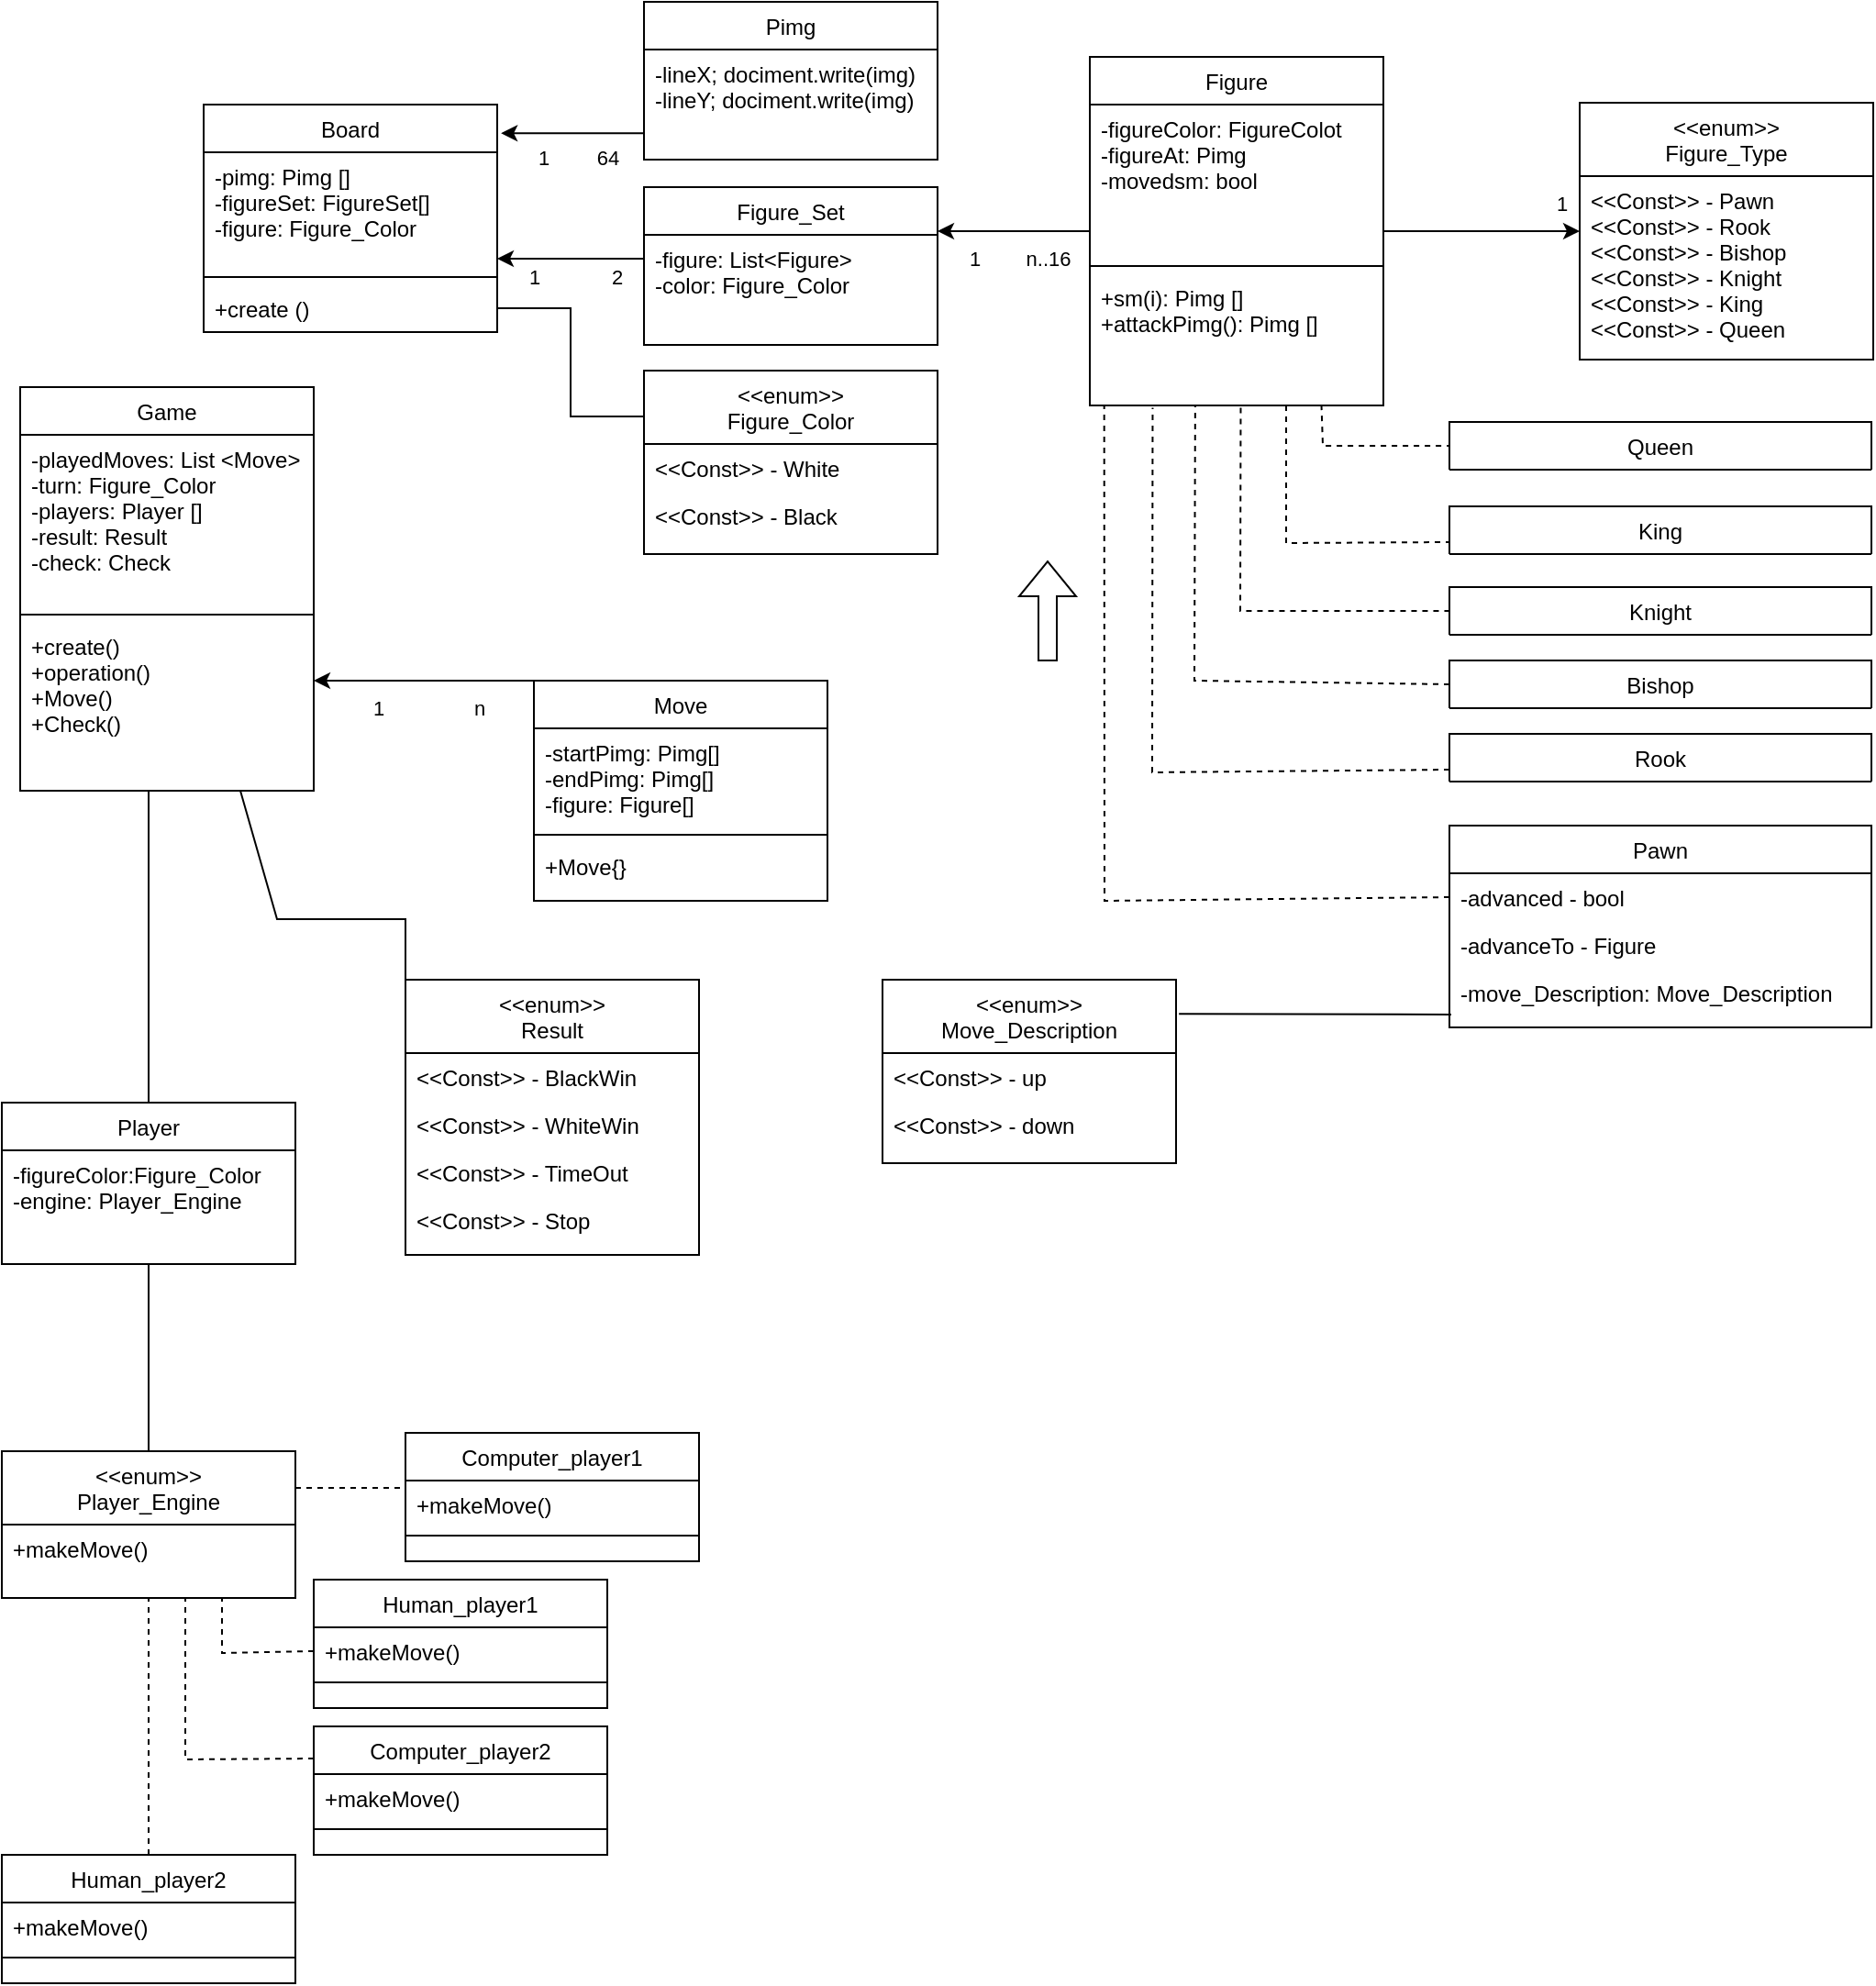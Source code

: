 <mxfile version="20.2.2" type="github">
  <diagram id="C5RBs43oDa-KdzZeNtuy" name="Page-1">
    <mxGraphModel dx="1504" dy="644" grid="1" gridSize="10" guides="1" tooltips="1" connect="1" arrows="1" fold="1" page="1" pageScale="1" pageWidth="827" pageHeight="1169" math="0" shadow="0">
      <root>
        <mxCell id="WIyWlLk6GJQsqaUBKTNV-0" />
        <mxCell id="WIyWlLk6GJQsqaUBKTNV-1" parent="WIyWlLk6GJQsqaUBKTNV-0" />
        <mxCell id="zkfFHV4jXpPFQw0GAbJ--0" value="Board" style="swimlane;fontStyle=0;align=center;verticalAlign=top;childLayout=stackLayout;horizontal=1;startSize=26;horizontalStack=0;resizeParent=1;resizeLast=0;collapsible=1;marginBottom=0;rounded=0;shadow=0;strokeWidth=1;" parent="WIyWlLk6GJQsqaUBKTNV-1" vertex="1">
          <mxGeometry x="140" y="86" width="160" height="124" as="geometry">
            <mxRectangle x="230" y="140" width="160" height="26" as="alternateBounds" />
          </mxGeometry>
        </mxCell>
        <mxCell id="zkfFHV4jXpPFQw0GAbJ--2" value="-pimg: Pimg []&#xa;-figureSet: FigureSet[]&#xa;-figure: Figure_Color" style="text;align=left;verticalAlign=top;spacingLeft=4;spacingRight=4;overflow=hidden;rotatable=0;points=[[0,0.5],[1,0.5]];portConstraint=eastwest;rounded=0;shadow=0;html=0;" parent="zkfFHV4jXpPFQw0GAbJ--0" vertex="1">
          <mxGeometry y="26" width="160" height="64" as="geometry" />
        </mxCell>
        <mxCell id="zkfFHV4jXpPFQw0GAbJ--4" value="" style="line;html=1;strokeWidth=1;align=left;verticalAlign=middle;spacingTop=-1;spacingLeft=3;spacingRight=3;rotatable=0;labelPosition=right;points=[];portConstraint=eastwest;" parent="zkfFHV4jXpPFQw0GAbJ--0" vertex="1">
          <mxGeometry y="90" width="160" height="8" as="geometry" />
        </mxCell>
        <mxCell id="zkfFHV4jXpPFQw0GAbJ--5" value="+create ()" style="text;align=left;verticalAlign=top;spacingLeft=4;spacingRight=4;overflow=hidden;rotatable=0;points=[[0,0.5],[1,0.5]];portConstraint=eastwest;" parent="zkfFHV4jXpPFQw0GAbJ--0" vertex="1">
          <mxGeometry y="98" width="160" height="26" as="geometry" />
        </mxCell>
        <mxCell id="zkfFHV4jXpPFQw0GAbJ--6" value="Game" style="swimlane;fontStyle=0;align=center;verticalAlign=top;childLayout=stackLayout;horizontal=1;startSize=26;horizontalStack=0;resizeParent=1;resizeLast=0;collapsible=1;marginBottom=0;rounded=0;shadow=0;strokeWidth=1;" parent="WIyWlLk6GJQsqaUBKTNV-1" vertex="1">
          <mxGeometry x="40" y="240" width="160" height="220" as="geometry">
            <mxRectangle x="130" y="380" width="160" height="26" as="alternateBounds" />
          </mxGeometry>
        </mxCell>
        <mxCell id="zkfFHV4jXpPFQw0GAbJ--7" value="-playedMoves: List &lt;Move&gt;&#xa;-turn: Figure_Color&#xa;-players: Player []&#xa;-result: Result&#xa;-check: Check" style="text;align=left;verticalAlign=top;spacingLeft=4;spacingRight=4;overflow=hidden;rotatable=0;points=[[0,0.5],[1,0.5]];portConstraint=eastwest;" parent="zkfFHV4jXpPFQw0GAbJ--6" vertex="1">
          <mxGeometry y="26" width="160" height="94" as="geometry" />
        </mxCell>
        <mxCell id="zkfFHV4jXpPFQw0GAbJ--9" value="" style="line;html=1;strokeWidth=1;align=left;verticalAlign=middle;spacingTop=-1;spacingLeft=3;spacingRight=3;rotatable=0;labelPosition=right;points=[];portConstraint=eastwest;" parent="zkfFHV4jXpPFQw0GAbJ--6" vertex="1">
          <mxGeometry y="120" width="160" height="8" as="geometry" />
        </mxCell>
        <mxCell id="zkfFHV4jXpPFQw0GAbJ--11" value="+create()&#xa;+operation()&#xa;+Move()&#xa;+Check()" style="text;align=left;verticalAlign=top;spacingLeft=4;spacingRight=4;overflow=hidden;rotatable=0;points=[[0,0.5],[1,0.5]];portConstraint=eastwest;" parent="zkfFHV4jXpPFQw0GAbJ--6" vertex="1">
          <mxGeometry y="128" width="160" height="74" as="geometry" />
        </mxCell>
        <mxCell id="fLIGrshqvKh1m8KQc75n-13" value="&lt;&lt;enum&gt;&gt;&#xa;Move_Description" style="swimlane;fontStyle=0;align=center;verticalAlign=top;childLayout=stackLayout;horizontal=1;startSize=40;horizontalStack=0;resizeParent=1;resizeLast=0;collapsible=1;marginBottom=0;rounded=0;shadow=0;strokeWidth=1;" parent="WIyWlLk6GJQsqaUBKTNV-1" vertex="1">
          <mxGeometry x="510" y="563" width="160" height="100" as="geometry">
            <mxRectangle x="340" y="380" width="170" height="26" as="alternateBounds" />
          </mxGeometry>
        </mxCell>
        <mxCell id="fLIGrshqvKh1m8KQc75n-14" value="&lt;&lt;Const&gt;&gt; - up" style="text;align=left;verticalAlign=top;spacingLeft=4;spacingRight=4;overflow=hidden;rotatable=0;points=[[0,0.5],[1,0.5]];portConstraint=eastwest;" parent="fLIGrshqvKh1m8KQc75n-13" vertex="1">
          <mxGeometry y="40" width="160" height="26" as="geometry" />
        </mxCell>
        <mxCell id="fLIGrshqvKh1m8KQc75n-41" value="&lt;&lt;Const&gt;&gt; - down" style="text;align=left;verticalAlign=top;spacingLeft=4;spacingRight=4;overflow=hidden;rotatable=0;points=[[0,0.5],[1,0.5]];portConstraint=eastwest;" parent="fLIGrshqvKh1m8KQc75n-13" vertex="1">
          <mxGeometry y="66" width="160" height="26" as="geometry" />
        </mxCell>
        <mxCell id="fLIGrshqvKh1m8KQc75n-81" style="edgeStyle=orthogonalEdgeStyle;rounded=0;orthogonalLoop=1;jettySize=auto;html=1;" parent="WIyWlLk6GJQsqaUBKTNV-1" source="fLIGrshqvKh1m8KQc75n-19" target="fLIGrshqvKh1m8KQc75n-77" edge="1">
          <mxGeometry relative="1" as="geometry" />
        </mxCell>
        <mxCell id="fLIGrshqvKh1m8KQc75n-94" style="edgeStyle=orthogonalEdgeStyle;rounded=0;orthogonalLoop=1;jettySize=auto;html=1;" parent="WIyWlLk6GJQsqaUBKTNV-1" source="fLIGrshqvKh1m8KQc75n-19" target="fLIGrshqvKh1m8KQc75n-92" edge="1">
          <mxGeometry relative="1" as="geometry">
            <Array as="points">
              <mxPoint x="560" y="155" />
              <mxPoint x="560" y="155" />
            </Array>
          </mxGeometry>
        </mxCell>
        <mxCell id="fLIGrshqvKh1m8KQc75n-19" value="Figure" style="swimlane;fontStyle=0;align=center;verticalAlign=top;childLayout=stackLayout;horizontal=1;startSize=26;horizontalStack=0;resizeParent=1;resizeLast=0;collapsible=1;marginBottom=0;rounded=0;shadow=0;strokeWidth=1;" parent="WIyWlLk6GJQsqaUBKTNV-1" vertex="1">
          <mxGeometry x="623" y="60" width="160" height="190" as="geometry">
            <mxRectangle x="230" y="140" width="160" height="26" as="alternateBounds" />
          </mxGeometry>
        </mxCell>
        <mxCell id="fLIGrshqvKh1m8KQc75n-20" value="-figureColor: FigureColot&#xa;-figureAt: Pimg&#xa;-movedsm: bool" style="text;align=left;verticalAlign=top;spacingLeft=4;spacingRight=4;overflow=hidden;rotatable=0;points=[[0,0.5],[1,0.5]];portConstraint=eastwest;" parent="fLIGrshqvKh1m8KQc75n-19" vertex="1">
          <mxGeometry y="26" width="160" height="84" as="geometry" />
        </mxCell>
        <mxCell id="fLIGrshqvKh1m8KQc75n-23" value="" style="line;html=1;strokeWidth=1;align=left;verticalAlign=middle;spacingTop=-1;spacingLeft=3;spacingRight=3;rotatable=0;labelPosition=right;points=[];portConstraint=eastwest;" parent="fLIGrshqvKh1m8KQc75n-19" vertex="1">
          <mxGeometry y="110" width="160" height="8" as="geometry" />
        </mxCell>
        <mxCell id="fLIGrshqvKh1m8KQc75n-76" value="+sm(i): Pimg []&#xa;+attackPimg(): Pimg []&#xa;" style="text;align=left;verticalAlign=top;spacingLeft=4;spacingRight=4;overflow=hidden;rotatable=0;points=[[0,0.5],[1,0.5]];portConstraint=eastwest;" parent="fLIGrshqvKh1m8KQc75n-19" vertex="1">
          <mxGeometry y="118" width="160" height="72" as="geometry" />
        </mxCell>
        <mxCell id="fLIGrshqvKh1m8KQc75n-31" value="Human_player1" style="swimlane;fontStyle=0;align=center;verticalAlign=top;childLayout=stackLayout;horizontal=1;startSize=26;horizontalStack=0;resizeParent=1;resizeLast=0;collapsible=1;marginBottom=0;rounded=0;shadow=0;strokeWidth=1;" parent="WIyWlLk6GJQsqaUBKTNV-1" vertex="1">
          <mxGeometry x="200" y="890" width="160" height="70" as="geometry">
            <mxRectangle x="340" y="380" width="170" height="26" as="alternateBounds" />
          </mxGeometry>
        </mxCell>
        <mxCell id="fLIGrshqvKh1m8KQc75n-32" value="+makeMove()" style="text;align=left;verticalAlign=top;spacingLeft=4;spacingRight=4;overflow=hidden;rotatable=0;points=[[0,0.5],[1,0.5]];portConstraint=eastwest;" parent="fLIGrshqvKh1m8KQc75n-31" vertex="1">
          <mxGeometry y="26" width="160" height="26" as="geometry" />
        </mxCell>
        <mxCell id="fLIGrshqvKh1m8KQc75n-33" value="" style="line;html=1;strokeWidth=1;align=left;verticalAlign=middle;spacingTop=-1;spacingLeft=3;spacingRight=3;rotatable=0;labelPosition=right;points=[];portConstraint=eastwest;" parent="fLIGrshqvKh1m8KQc75n-31" vertex="1">
          <mxGeometry y="52" width="160" height="8" as="geometry" />
        </mxCell>
        <mxCell id="fLIGrshqvKh1m8KQc75n-140" style="edgeStyle=orthogonalEdgeStyle;rounded=0;orthogonalLoop=1;jettySize=auto;html=1;" parent="WIyWlLk6GJQsqaUBKTNV-1" source="fLIGrshqvKh1m8KQc75n-34" target="zkfFHV4jXpPFQw0GAbJ--6" edge="1">
          <mxGeometry relative="1" as="geometry">
            <Array as="points">
              <mxPoint x="270" y="400" />
              <mxPoint x="270" y="400" />
            </Array>
          </mxGeometry>
        </mxCell>
        <mxCell id="fLIGrshqvKh1m8KQc75n-34" value="Move" style="swimlane;fontStyle=0;align=center;verticalAlign=top;childLayout=stackLayout;horizontal=1;startSize=26;horizontalStack=0;resizeParent=1;resizeLast=0;collapsible=1;marginBottom=0;rounded=0;shadow=0;strokeWidth=1;" parent="WIyWlLk6GJQsqaUBKTNV-1" vertex="1">
          <mxGeometry x="320" y="400" width="160" height="120" as="geometry">
            <mxRectangle x="340" y="380" width="170" height="26" as="alternateBounds" />
          </mxGeometry>
        </mxCell>
        <mxCell id="fLIGrshqvKh1m8KQc75n-35" value="-startPimg: Pimg[]&#xa;-endPimg: Pimg[]&#xa;-figure: Figure[]&#xa;" style="text;align=left;verticalAlign=top;spacingLeft=4;spacingRight=4;overflow=hidden;rotatable=0;points=[[0,0.5],[1,0.5]];portConstraint=eastwest;" parent="fLIGrshqvKh1m8KQc75n-34" vertex="1">
          <mxGeometry y="26" width="160" height="54" as="geometry" />
        </mxCell>
        <mxCell id="fLIGrshqvKh1m8KQc75n-36" value="" style="line;html=1;strokeWidth=1;align=left;verticalAlign=middle;spacingTop=-1;spacingLeft=3;spacingRight=3;rotatable=0;labelPosition=right;points=[];portConstraint=eastwest;" parent="fLIGrshqvKh1m8KQc75n-34" vertex="1">
          <mxGeometry y="80" width="160" height="8" as="geometry" />
        </mxCell>
        <mxCell id="fLIGrshqvKh1m8KQc75n-98" value="+Move{}" style="text;align=left;verticalAlign=top;spacingLeft=4;spacingRight=4;overflow=hidden;rotatable=0;points=[[0,0.5],[1,0.5]];portConstraint=eastwest;" parent="fLIGrshqvKh1m8KQc75n-34" vertex="1">
          <mxGeometry y="88" width="160" height="32" as="geometry" />
        </mxCell>
        <mxCell id="fLIGrshqvKh1m8KQc75n-42" value="Rook" style="swimlane;fontStyle=0;align=center;verticalAlign=top;childLayout=stackLayout;horizontal=1;startSize=26;horizontalStack=0;resizeParent=1;resizeLast=0;collapsible=1;marginBottom=0;rounded=0;shadow=0;strokeWidth=1;" parent="WIyWlLk6GJQsqaUBKTNV-1" vertex="1" collapsed="1">
          <mxGeometry x="819" y="429" width="230" height="26" as="geometry">
            <mxRectangle x="280" y="760" width="230" height="110" as="alternateBounds" />
          </mxGeometry>
        </mxCell>
        <mxCell id="fLIGrshqvKh1m8KQc75n-43" value="advanced - bool " style="text;align=left;verticalAlign=top;spacingLeft=4;spacingRight=4;overflow=hidden;rotatable=0;points=[[0,0.5],[1,0.5]];portConstraint=eastwest;" parent="fLIGrshqvKh1m8KQc75n-42" vertex="1">
          <mxGeometry y="26" width="230" height="26" as="geometry" />
        </mxCell>
        <mxCell id="fLIGrshqvKh1m8KQc75n-44" value="advanceTo - Figure" style="text;align=left;verticalAlign=top;spacingLeft=4;spacingRight=4;overflow=hidden;rotatable=0;points=[[0,0.5],[1,0.5]];portConstraint=eastwest;" parent="fLIGrshqvKh1m8KQc75n-42" vertex="1">
          <mxGeometry y="52" width="230" height="26" as="geometry" />
        </mxCell>
        <mxCell id="fLIGrshqvKh1m8KQc75n-45" value="Move_Description: Move_Description" style="text;align=left;verticalAlign=top;spacingLeft=4;spacingRight=4;overflow=hidden;rotatable=0;points=[[0,0.5],[1,0.5]];portConstraint=eastwest;" parent="fLIGrshqvKh1m8KQc75n-42" vertex="1">
          <mxGeometry y="78" width="230" height="26" as="geometry" />
        </mxCell>
        <mxCell id="fLIGrshqvKh1m8KQc75n-46" value="Pawn" style="swimlane;fontStyle=0;align=center;verticalAlign=top;childLayout=stackLayout;horizontal=1;startSize=26;horizontalStack=0;resizeParent=1;resizeLast=0;collapsible=1;marginBottom=0;rounded=0;shadow=0;strokeWidth=1;" parent="WIyWlLk6GJQsqaUBKTNV-1" vertex="1">
          <mxGeometry x="819" y="479" width="230" height="110" as="geometry">
            <mxRectangle x="340" y="380" width="170" height="26" as="alternateBounds" />
          </mxGeometry>
        </mxCell>
        <mxCell id="fLIGrshqvKh1m8KQc75n-47" value="-advanced - bool " style="text;align=left;verticalAlign=top;spacingLeft=4;spacingRight=4;overflow=hidden;rotatable=0;points=[[0,0.5],[1,0.5]];portConstraint=eastwest;" parent="fLIGrshqvKh1m8KQc75n-46" vertex="1">
          <mxGeometry y="26" width="230" height="26" as="geometry" />
        </mxCell>
        <mxCell id="fLIGrshqvKh1m8KQc75n-48" value="-advanceTo - Figure" style="text;align=left;verticalAlign=top;spacingLeft=4;spacingRight=4;overflow=hidden;rotatable=0;points=[[0,0.5],[1,0.5]];portConstraint=eastwest;" parent="fLIGrshqvKh1m8KQc75n-46" vertex="1">
          <mxGeometry y="52" width="230" height="26" as="geometry" />
        </mxCell>
        <mxCell id="fLIGrshqvKh1m8KQc75n-49" value="-move_Description: Move_Description" style="text;align=left;verticalAlign=top;spacingLeft=4;spacingRight=4;overflow=hidden;rotatable=0;points=[[0,0.5],[1,0.5]];portConstraint=eastwest;" parent="fLIGrshqvKh1m8KQc75n-46" vertex="1">
          <mxGeometry y="78" width="230" height="26" as="geometry" />
        </mxCell>
        <mxCell id="fLIGrshqvKh1m8KQc75n-50" value="Bishop" style="swimlane;fontStyle=0;align=center;verticalAlign=top;childLayout=stackLayout;horizontal=1;startSize=26;horizontalStack=0;resizeParent=1;resizeLast=0;collapsible=1;marginBottom=0;rounded=0;shadow=0;strokeWidth=1;" parent="WIyWlLk6GJQsqaUBKTNV-1" vertex="1" collapsed="1">
          <mxGeometry x="819" y="389" width="230" height="26" as="geometry">
            <mxRectangle x="280" y="870" width="230" height="110" as="alternateBounds" />
          </mxGeometry>
        </mxCell>
        <mxCell id="fLIGrshqvKh1m8KQc75n-51" value="advanced - bool " style="text;align=left;verticalAlign=top;spacingLeft=4;spacingRight=4;overflow=hidden;rotatable=0;points=[[0,0.5],[1,0.5]];portConstraint=eastwest;" parent="fLIGrshqvKh1m8KQc75n-50" vertex="1">
          <mxGeometry y="26" width="230" height="26" as="geometry" />
        </mxCell>
        <mxCell id="fLIGrshqvKh1m8KQc75n-52" value="advanceTo - Figure" style="text;align=left;verticalAlign=top;spacingLeft=4;spacingRight=4;overflow=hidden;rotatable=0;points=[[0,0.5],[1,0.5]];portConstraint=eastwest;" parent="fLIGrshqvKh1m8KQc75n-50" vertex="1">
          <mxGeometry y="52" width="230" height="26" as="geometry" />
        </mxCell>
        <mxCell id="fLIGrshqvKh1m8KQc75n-53" value="Move_Description: Move_Description" style="text;align=left;verticalAlign=top;spacingLeft=4;spacingRight=4;overflow=hidden;rotatable=0;points=[[0,0.5],[1,0.5]];portConstraint=eastwest;" parent="fLIGrshqvKh1m8KQc75n-50" vertex="1">
          <mxGeometry y="78" width="230" height="26" as="geometry" />
        </mxCell>
        <mxCell id="fLIGrshqvKh1m8KQc75n-54" value="Knight" style="swimlane;fontStyle=0;align=center;verticalAlign=top;childLayout=stackLayout;horizontal=1;startSize=26;horizontalStack=0;resizeParent=1;resizeLast=0;collapsible=1;marginBottom=0;rounded=0;shadow=0;strokeWidth=1;" parent="WIyWlLk6GJQsqaUBKTNV-1" vertex="1" collapsed="1">
          <mxGeometry x="819" y="349" width="230" height="26" as="geometry">
            <mxRectangle x="280" y="750" width="230" height="110" as="alternateBounds" />
          </mxGeometry>
        </mxCell>
        <mxCell id="fLIGrshqvKh1m8KQc75n-55" value="advanced - bool " style="text;align=left;verticalAlign=top;spacingLeft=4;spacingRight=4;overflow=hidden;rotatable=0;points=[[0,0.5],[1,0.5]];portConstraint=eastwest;" parent="fLIGrshqvKh1m8KQc75n-54" vertex="1">
          <mxGeometry y="26" width="230" height="26" as="geometry" />
        </mxCell>
        <mxCell id="fLIGrshqvKh1m8KQc75n-56" value="advanceTo - Figure" style="text;align=left;verticalAlign=top;spacingLeft=4;spacingRight=4;overflow=hidden;rotatable=0;points=[[0,0.5],[1,0.5]];portConstraint=eastwest;" parent="fLIGrshqvKh1m8KQc75n-54" vertex="1">
          <mxGeometry y="52" width="230" height="26" as="geometry" />
        </mxCell>
        <mxCell id="fLIGrshqvKh1m8KQc75n-57" value="Move_Description: Move_Description" style="text;align=left;verticalAlign=top;spacingLeft=4;spacingRight=4;overflow=hidden;rotatable=0;points=[[0,0.5],[1,0.5]];portConstraint=eastwest;" parent="fLIGrshqvKh1m8KQc75n-54" vertex="1">
          <mxGeometry y="78" width="230" height="26" as="geometry" />
        </mxCell>
        <mxCell id="fLIGrshqvKh1m8KQc75n-58" value="King" style="swimlane;fontStyle=0;align=center;verticalAlign=top;childLayout=stackLayout;horizontal=1;startSize=26;horizontalStack=0;resizeParent=1;resizeLast=0;collapsible=1;marginBottom=0;rounded=0;shadow=0;strokeWidth=1;" parent="WIyWlLk6GJQsqaUBKTNV-1" vertex="1" collapsed="1">
          <mxGeometry x="819" y="305" width="230" height="26" as="geometry">
            <mxRectangle x="280" y="630" width="230" height="110" as="alternateBounds" />
          </mxGeometry>
        </mxCell>
        <mxCell id="fLIGrshqvKh1m8KQc75n-59" value="advanced - bool " style="text;align=left;verticalAlign=top;spacingLeft=4;spacingRight=4;overflow=hidden;rotatable=0;points=[[0,0.5],[1,0.5]];portConstraint=eastwest;" parent="fLIGrshqvKh1m8KQc75n-58" vertex="1">
          <mxGeometry y="26" width="230" height="26" as="geometry" />
        </mxCell>
        <mxCell id="fLIGrshqvKh1m8KQc75n-60" value="advanceTo - Figure" style="text;align=left;verticalAlign=top;spacingLeft=4;spacingRight=4;overflow=hidden;rotatable=0;points=[[0,0.5],[1,0.5]];portConstraint=eastwest;" parent="fLIGrshqvKh1m8KQc75n-58" vertex="1">
          <mxGeometry y="52" width="230" height="26" as="geometry" />
        </mxCell>
        <mxCell id="fLIGrshqvKh1m8KQc75n-61" value="Move_Description: Move_Description" style="text;align=left;verticalAlign=top;spacingLeft=4;spacingRight=4;overflow=hidden;rotatable=0;points=[[0,0.5],[1,0.5]];portConstraint=eastwest;" parent="fLIGrshqvKh1m8KQc75n-58" vertex="1">
          <mxGeometry y="78" width="230" height="26" as="geometry" />
        </mxCell>
        <mxCell id="fLIGrshqvKh1m8KQc75n-62" value="Queen" style="swimlane;fontStyle=0;align=center;verticalAlign=top;childLayout=stackLayout;horizontal=1;startSize=26;horizontalStack=0;resizeParent=1;resizeLast=0;collapsible=1;marginBottom=0;rounded=0;shadow=0;strokeWidth=1;" parent="WIyWlLk6GJQsqaUBKTNV-1" vertex="1" collapsed="1">
          <mxGeometry x="819" y="259" width="230" height="26" as="geometry">
            <mxRectangle x="280" y="510" width="230" height="110" as="alternateBounds" />
          </mxGeometry>
        </mxCell>
        <mxCell id="fLIGrshqvKh1m8KQc75n-63" value="advanced - bool " style="text;align=left;verticalAlign=top;spacingLeft=4;spacingRight=4;overflow=hidden;rotatable=0;points=[[0,0.5],[1,0.5]];portConstraint=eastwest;" parent="fLIGrshqvKh1m8KQc75n-62" vertex="1">
          <mxGeometry y="26" width="230" height="26" as="geometry" />
        </mxCell>
        <mxCell id="fLIGrshqvKh1m8KQc75n-64" value="advanceTo - Figure" style="text;align=left;verticalAlign=top;spacingLeft=4;spacingRight=4;overflow=hidden;rotatable=0;points=[[0,0.5],[1,0.5]];portConstraint=eastwest;" parent="fLIGrshqvKh1m8KQc75n-62" vertex="1">
          <mxGeometry y="52" width="230" height="26" as="geometry" />
        </mxCell>
        <mxCell id="fLIGrshqvKh1m8KQc75n-65" value="Move_Description: Move_Description" style="text;align=left;verticalAlign=top;spacingLeft=4;spacingRight=4;overflow=hidden;rotatable=0;points=[[0,0.5],[1,0.5]];portConstraint=eastwest;" parent="fLIGrshqvKh1m8KQc75n-62" vertex="1">
          <mxGeometry y="78" width="230" height="26" as="geometry" />
        </mxCell>
        <mxCell id="fLIGrshqvKh1m8KQc75n-77" value="&lt;&lt;enum&gt;&gt;&#xa;Figure_Type" style="swimlane;fontStyle=0;align=center;verticalAlign=top;childLayout=stackLayout;horizontal=1;startSize=40;horizontalStack=0;resizeParent=1;resizeLast=0;collapsible=1;marginBottom=0;rounded=0;shadow=0;strokeWidth=1;" parent="WIyWlLk6GJQsqaUBKTNV-1" vertex="1">
          <mxGeometry x="890" y="85" width="160" height="140" as="geometry">
            <mxRectangle x="340" y="380" width="170" height="26" as="alternateBounds" />
          </mxGeometry>
        </mxCell>
        <mxCell id="fLIGrshqvKh1m8KQc75n-78" value="&lt;&lt;Const&gt;&gt; - Pawn&#xa;&lt;&lt;Const&gt;&gt; - Rook&#xa;&lt;&lt;Const&gt;&gt; - Bishop&#xa;&lt;&lt;Const&gt;&gt; - Knight&#xa;&lt;&lt;Const&gt;&gt; - King&#xa;&lt;&lt;Const&gt;&gt; - Queen&#xa;" style="text;align=left;verticalAlign=top;spacingLeft=4;spacingRight=4;overflow=hidden;rotatable=0;points=[[0,0.5],[1,0.5]];portConstraint=eastwest;" parent="fLIGrshqvKh1m8KQc75n-77" vertex="1">
          <mxGeometry y="40" width="160" height="100" as="geometry" />
        </mxCell>
        <mxCell id="fLIGrshqvKh1m8KQc75n-82" value="Pimg" style="swimlane;fontStyle=0;align=center;verticalAlign=top;childLayout=stackLayout;horizontal=1;startSize=26;horizontalStack=0;resizeParent=1;resizeLast=0;collapsible=1;marginBottom=0;rounded=0;shadow=0;strokeWidth=1;" parent="WIyWlLk6GJQsqaUBKTNV-1" vertex="1">
          <mxGeometry x="380" y="30" width="160" height="86" as="geometry">
            <mxRectangle x="340" y="380" width="170" height="26" as="alternateBounds" />
          </mxGeometry>
        </mxCell>
        <mxCell id="fLIGrshqvKh1m8KQc75n-83" value="-lineX; dociment.write(img)&#xa;-lineY; dociment.write(img)" style="text;align=left;verticalAlign=top;spacingLeft=4;spacingRight=4;overflow=hidden;rotatable=0;points=[[0,0.5],[1,0.5]];portConstraint=eastwest;" parent="fLIGrshqvKh1m8KQc75n-82" vertex="1">
          <mxGeometry y="26" width="160" height="44" as="geometry" />
        </mxCell>
        <mxCell id="fLIGrshqvKh1m8KQc75n-86" value="&lt;&lt;enum&gt;&gt;&#xa;Figure_Color" style="swimlane;fontStyle=0;align=center;verticalAlign=top;childLayout=stackLayout;horizontal=1;startSize=40;horizontalStack=0;resizeParent=1;resizeLast=0;collapsible=1;marginBottom=0;rounded=0;shadow=0;strokeWidth=1;" parent="WIyWlLk6GJQsqaUBKTNV-1" vertex="1">
          <mxGeometry x="380" y="231" width="160" height="100" as="geometry">
            <mxRectangle x="340" y="380" width="170" height="26" as="alternateBounds" />
          </mxGeometry>
        </mxCell>
        <mxCell id="fLIGrshqvKh1m8KQc75n-87" value="&lt;&lt;Const&gt;&gt; - White" style="text;align=left;verticalAlign=top;spacingLeft=4;spacingRight=4;overflow=hidden;rotatable=0;points=[[0,0.5],[1,0.5]];portConstraint=eastwest;" parent="fLIGrshqvKh1m8KQc75n-86" vertex="1">
          <mxGeometry y="40" width="160" height="26" as="geometry" />
        </mxCell>
        <mxCell id="fLIGrshqvKh1m8KQc75n-88" value="&lt;&lt;Const&gt;&gt; - Black" style="text;align=left;verticalAlign=top;spacingLeft=4;spacingRight=4;overflow=hidden;rotatable=0;points=[[0,0.5],[1,0.5]];portConstraint=eastwest;" parent="fLIGrshqvKh1m8KQc75n-86" vertex="1">
          <mxGeometry y="66" width="160" height="26" as="geometry" />
        </mxCell>
        <mxCell id="fLIGrshqvKh1m8KQc75n-90" style="edgeStyle=orthogonalEdgeStyle;rounded=0;orthogonalLoop=1;jettySize=auto;html=1;entryX=1.013;entryY=0.126;entryDx=0;entryDy=0;entryPerimeter=0;" parent="WIyWlLk6GJQsqaUBKTNV-1" source="fLIGrshqvKh1m8KQc75n-83" target="zkfFHV4jXpPFQw0GAbJ--0" edge="1">
          <mxGeometry relative="1" as="geometry">
            <Array as="points">
              <mxPoint x="380" y="102" />
            </Array>
          </mxGeometry>
        </mxCell>
        <mxCell id="fLIGrshqvKh1m8KQc75n-95" style="edgeStyle=orthogonalEdgeStyle;rounded=0;orthogonalLoop=1;jettySize=auto;html=1;" parent="WIyWlLk6GJQsqaUBKTNV-1" source="fLIGrshqvKh1m8KQc75n-92" target="zkfFHV4jXpPFQw0GAbJ--2" edge="1">
          <mxGeometry relative="1" as="geometry">
            <Array as="points">
              <mxPoint x="360" y="170" />
              <mxPoint x="360" y="170" />
            </Array>
          </mxGeometry>
        </mxCell>
        <mxCell id="fLIGrshqvKh1m8KQc75n-92" value="Figure_Set" style="swimlane;fontStyle=0;align=center;verticalAlign=top;childLayout=stackLayout;horizontal=1;startSize=26;horizontalStack=0;resizeParent=1;resizeLast=0;collapsible=1;marginBottom=0;rounded=0;shadow=0;strokeWidth=1;" parent="WIyWlLk6GJQsqaUBKTNV-1" vertex="1">
          <mxGeometry x="380" y="131" width="160" height="86" as="geometry">
            <mxRectangle x="340" y="380" width="170" height="26" as="alternateBounds" />
          </mxGeometry>
        </mxCell>
        <mxCell id="fLIGrshqvKh1m8KQc75n-93" value="-figure: List&lt;Figure&gt;&#xa;-color: Figure_Color" style="text;align=left;verticalAlign=top;spacingLeft=4;spacingRight=4;overflow=hidden;rotatable=0;points=[[0,0.5],[1,0.5]];portConstraint=eastwest;" parent="fLIGrshqvKh1m8KQc75n-92" vertex="1">
          <mxGeometry y="26" width="160" height="44" as="geometry" />
        </mxCell>
        <mxCell id="fLIGrshqvKh1m8KQc75n-99" value="&lt;&lt;enum&gt;&gt;&#xa;Result" style="swimlane;fontStyle=0;align=center;verticalAlign=top;childLayout=stackLayout;horizontal=1;startSize=40;horizontalStack=0;resizeParent=1;resizeLast=0;collapsible=1;marginBottom=0;rounded=0;shadow=0;strokeWidth=1;" parent="WIyWlLk6GJQsqaUBKTNV-1" vertex="1">
          <mxGeometry x="250" y="563" width="160" height="150" as="geometry">
            <mxRectangle x="340" y="380" width="170" height="26" as="alternateBounds" />
          </mxGeometry>
        </mxCell>
        <mxCell id="fLIGrshqvKh1m8KQc75n-100" value="&lt;&lt;Const&gt;&gt; - BlackWin" style="text;align=left;verticalAlign=top;spacingLeft=4;spacingRight=4;overflow=hidden;rotatable=0;points=[[0,0.5],[1,0.5]];portConstraint=eastwest;" parent="fLIGrshqvKh1m8KQc75n-99" vertex="1">
          <mxGeometry y="40" width="160" height="26" as="geometry" />
        </mxCell>
        <mxCell id="fLIGrshqvKh1m8KQc75n-101" value="&lt;&lt;Const&gt;&gt; - WhiteWin" style="text;align=left;verticalAlign=top;spacingLeft=4;spacingRight=4;overflow=hidden;rotatable=0;points=[[0,0.5],[1,0.5]];portConstraint=eastwest;" parent="fLIGrshqvKh1m8KQc75n-99" vertex="1">
          <mxGeometry y="66" width="160" height="26" as="geometry" />
        </mxCell>
        <mxCell id="fLIGrshqvKh1m8KQc75n-103" value="&lt;&lt;Const&gt;&gt; - TimeOut" style="text;align=left;verticalAlign=top;spacingLeft=4;spacingRight=4;overflow=hidden;rotatable=0;points=[[0,0.5],[1,0.5]];portConstraint=eastwest;" parent="fLIGrshqvKh1m8KQc75n-99" vertex="1">
          <mxGeometry y="92" width="160" height="26" as="geometry" />
        </mxCell>
        <mxCell id="fLIGrshqvKh1m8KQc75n-105" value="&lt;&lt;Const&gt;&gt; - Stop" style="text;align=left;verticalAlign=top;spacingLeft=4;spacingRight=4;overflow=hidden;rotatable=0;points=[[0,0.5],[1,0.5]];portConstraint=eastwest;" parent="fLIGrshqvKh1m8KQc75n-99" vertex="1">
          <mxGeometry y="118" width="160" height="26" as="geometry" />
        </mxCell>
        <mxCell id="fLIGrshqvKh1m8KQc75n-107" value="Computer_player1" style="swimlane;fontStyle=0;align=center;verticalAlign=top;childLayout=stackLayout;horizontal=1;startSize=26;horizontalStack=0;resizeParent=1;resizeLast=0;collapsible=1;marginBottom=0;rounded=0;shadow=0;strokeWidth=1;" parent="WIyWlLk6GJQsqaUBKTNV-1" vertex="1">
          <mxGeometry x="250" y="810" width="160" height="70" as="geometry">
            <mxRectangle x="340" y="380" width="170" height="26" as="alternateBounds" />
          </mxGeometry>
        </mxCell>
        <mxCell id="fLIGrshqvKh1m8KQc75n-108" value="+makeMove()" style="text;align=left;verticalAlign=top;spacingLeft=4;spacingRight=4;overflow=hidden;rotatable=0;points=[[0,0.5],[1,0.5]];portConstraint=eastwest;" parent="fLIGrshqvKh1m8KQc75n-107" vertex="1">
          <mxGeometry y="26" width="160" height="26" as="geometry" />
        </mxCell>
        <mxCell id="fLIGrshqvKh1m8KQc75n-109" value="" style="line;html=1;strokeWidth=1;align=left;verticalAlign=middle;spacingTop=-1;spacingLeft=3;spacingRight=3;rotatable=0;labelPosition=right;points=[];portConstraint=eastwest;" parent="fLIGrshqvKh1m8KQc75n-107" vertex="1">
          <mxGeometry y="52" width="160" height="8" as="geometry" />
        </mxCell>
        <mxCell id="fLIGrshqvKh1m8KQc75n-110" value="Human_player2" style="swimlane;fontStyle=0;align=center;verticalAlign=top;childLayout=stackLayout;horizontal=1;startSize=26;horizontalStack=0;resizeParent=1;resizeLast=0;collapsible=1;marginBottom=0;rounded=0;shadow=0;strokeWidth=1;" parent="WIyWlLk6GJQsqaUBKTNV-1" vertex="1">
          <mxGeometry x="30" y="1040" width="160" height="70" as="geometry">
            <mxRectangle x="340" y="380" width="170" height="26" as="alternateBounds" />
          </mxGeometry>
        </mxCell>
        <mxCell id="fLIGrshqvKh1m8KQc75n-111" value="+makeMove()" style="text;align=left;verticalAlign=top;spacingLeft=4;spacingRight=4;overflow=hidden;rotatable=0;points=[[0,0.5],[1,0.5]];portConstraint=eastwest;" parent="fLIGrshqvKh1m8KQc75n-110" vertex="1">
          <mxGeometry y="26" width="160" height="26" as="geometry" />
        </mxCell>
        <mxCell id="fLIGrshqvKh1m8KQc75n-112" value="" style="line;html=1;strokeWidth=1;align=left;verticalAlign=middle;spacingTop=-1;spacingLeft=3;spacingRight=3;rotatable=0;labelPosition=right;points=[];portConstraint=eastwest;" parent="fLIGrshqvKh1m8KQc75n-110" vertex="1">
          <mxGeometry y="52" width="160" height="8" as="geometry" />
        </mxCell>
        <mxCell id="fLIGrshqvKh1m8KQc75n-113" value="Computer_player2" style="swimlane;fontStyle=0;align=center;verticalAlign=top;childLayout=stackLayout;horizontal=1;startSize=26;horizontalStack=0;resizeParent=1;resizeLast=0;collapsible=1;marginBottom=0;rounded=0;shadow=0;strokeWidth=1;" parent="WIyWlLk6GJQsqaUBKTNV-1" vertex="1">
          <mxGeometry x="200" y="970" width="160" height="70" as="geometry">
            <mxRectangle x="340" y="380" width="170" height="26" as="alternateBounds" />
          </mxGeometry>
        </mxCell>
        <mxCell id="fLIGrshqvKh1m8KQc75n-114" value="+makeMove()" style="text;align=left;verticalAlign=top;spacingLeft=4;spacingRight=4;overflow=hidden;rotatable=0;points=[[0,0.5],[1,0.5]];portConstraint=eastwest;" parent="fLIGrshqvKh1m8KQc75n-113" vertex="1">
          <mxGeometry y="26" width="160" height="26" as="geometry" />
        </mxCell>
        <mxCell id="fLIGrshqvKh1m8KQc75n-115" value="" style="line;html=1;strokeWidth=1;align=left;verticalAlign=middle;spacingTop=-1;spacingLeft=3;spacingRight=3;rotatable=0;labelPosition=right;points=[];portConstraint=eastwest;" parent="fLIGrshqvKh1m8KQc75n-113" vertex="1">
          <mxGeometry y="52" width="160" height="8" as="geometry" />
        </mxCell>
        <mxCell id="fLIGrshqvKh1m8KQc75n-119" value="Player" style="swimlane;fontStyle=0;align=center;verticalAlign=top;childLayout=stackLayout;horizontal=1;startSize=26;horizontalStack=0;resizeParent=1;resizeLast=0;collapsible=1;marginBottom=0;rounded=0;shadow=0;strokeWidth=1;" parent="WIyWlLk6GJQsqaUBKTNV-1" vertex="1">
          <mxGeometry x="30" y="630" width="160" height="88" as="geometry">
            <mxRectangle x="340" y="380" width="170" height="26" as="alternateBounds" />
          </mxGeometry>
        </mxCell>
        <mxCell id="fLIGrshqvKh1m8KQc75n-120" value="-figureColor:Figure_Color&#xa;-engine: Player_Engine" style="text;align=left;verticalAlign=top;spacingLeft=4;spacingRight=4;overflow=hidden;rotatable=0;points=[[0,0.5],[1,0.5]];portConstraint=eastwest;" parent="fLIGrshqvKh1m8KQc75n-119" vertex="1">
          <mxGeometry y="26" width="160" height="54" as="geometry" />
        </mxCell>
        <mxCell id="fLIGrshqvKh1m8KQc75n-127" value="&lt;&lt;enum&gt;&gt;&#xa;Player_Engine" style="swimlane;fontStyle=0;align=center;verticalAlign=top;childLayout=stackLayout;horizontal=1;startSize=40;horizontalStack=0;resizeParent=1;resizeLast=0;collapsible=1;marginBottom=0;rounded=0;shadow=0;strokeWidth=1;" parent="WIyWlLk6GJQsqaUBKTNV-1" vertex="1">
          <mxGeometry x="30" y="820" width="160" height="80" as="geometry">
            <mxRectangle x="340" y="380" width="170" height="26" as="alternateBounds" />
          </mxGeometry>
        </mxCell>
        <mxCell id="fLIGrshqvKh1m8KQc75n-128" value="+makeMove()" style="text;align=left;verticalAlign=top;spacingLeft=4;spacingRight=4;overflow=hidden;rotatable=0;points=[[0,0.5],[1,0.5]];portConstraint=eastwest;" parent="fLIGrshqvKh1m8KQc75n-127" vertex="1">
          <mxGeometry y="40" width="160" height="26" as="geometry" />
        </mxCell>
        <mxCell id="blJaz1ZSdYY1ZEob7P6Q-14" value="" style="endArrow=none;html=1;rounded=0;entryX=0.75;entryY=1;entryDx=0;entryDy=0;exitX=0;exitY=0.25;exitDx=0;exitDy=0;" edge="1" parent="WIyWlLk6GJQsqaUBKTNV-1" source="fLIGrshqvKh1m8KQc75n-99" target="zkfFHV4jXpPFQw0GAbJ--6">
          <mxGeometry width="50" height="50" relative="1" as="geometry">
            <mxPoint x="250" y="610" as="sourcePoint" />
            <mxPoint x="200" y="450" as="targetPoint" />
            <Array as="points">
              <mxPoint x="250" y="530" />
              <mxPoint x="180" y="530" />
            </Array>
          </mxGeometry>
        </mxCell>
        <mxCell id="blJaz1ZSdYY1ZEob7P6Q-15" value="" style="endArrow=none;html=1;rounded=0;entryX=0.5;entryY=1;entryDx=0;entryDy=0;exitX=0.5;exitY=0;exitDx=0;exitDy=0;" edge="1" parent="WIyWlLk6GJQsqaUBKTNV-1" source="fLIGrshqvKh1m8KQc75n-127" target="fLIGrshqvKh1m8KQc75n-119">
          <mxGeometry width="50" height="50" relative="1" as="geometry">
            <mxPoint x="250" y="810" as="sourcePoint" />
            <mxPoint x="300" y="760" as="targetPoint" />
          </mxGeometry>
        </mxCell>
        <mxCell id="blJaz1ZSdYY1ZEob7P6Q-17" value="" style="endArrow=none;html=1;rounded=0;entryX=0;entryY=0.25;entryDx=0;entryDy=0;exitX=1;exitY=0.5;exitDx=0;exitDy=0;" edge="1" parent="WIyWlLk6GJQsqaUBKTNV-1" source="zkfFHV4jXpPFQw0GAbJ--5" target="fLIGrshqvKh1m8KQc75n-86">
          <mxGeometry width="50" height="50" relative="1" as="geometry">
            <mxPoint x="250" y="310" as="sourcePoint" />
            <mxPoint x="300" y="260" as="targetPoint" />
            <Array as="points">
              <mxPoint x="340" y="197" />
              <mxPoint x="340" y="256" />
            </Array>
          </mxGeometry>
        </mxCell>
        <mxCell id="blJaz1ZSdYY1ZEob7P6Q-29" value="" style="endArrow=none;dashed=1;html=1;rounded=0;labelBackgroundColor=default;fontFamily=Helvetica;fontSize=11;fontColor=default;strokeColor=default;shape=connector;entryX=0.049;entryY=1.006;entryDx=0;entryDy=0;entryPerimeter=0;exitX=0;exitY=0.5;exitDx=0;exitDy=0;" edge="1" parent="WIyWlLk6GJQsqaUBKTNV-1" source="fLIGrshqvKh1m8KQc75n-47" target="fLIGrshqvKh1m8KQc75n-76">
          <mxGeometry width="50" height="50" relative="1" as="geometry">
            <mxPoint x="790" y="410" as="sourcePoint" />
            <mxPoint x="840" y="360" as="targetPoint" />
            <Array as="points">
              <mxPoint x="631" y="520" />
            </Array>
          </mxGeometry>
        </mxCell>
        <mxCell id="blJaz1ZSdYY1ZEob7P6Q-30" value="" style="endArrow=none;dashed=1;html=1;rounded=0;labelBackgroundColor=default;fontFamily=Helvetica;fontSize=11;fontColor=default;strokeColor=default;shape=connector;exitX=0;exitY=0.75;exitDx=0;exitDy=0;entryX=0.214;entryY=1.017;entryDx=0;entryDy=0;entryPerimeter=0;" edge="1" parent="WIyWlLk6GJQsqaUBKTNV-1" source="fLIGrshqvKh1m8KQc75n-42" target="fLIGrshqvKh1m8KQc75n-76">
          <mxGeometry width="50" height="50" relative="1" as="geometry">
            <mxPoint x="790" y="410" as="sourcePoint" />
            <mxPoint x="840" y="360" as="targetPoint" />
            <Array as="points">
              <mxPoint x="657" y="450" />
            </Array>
          </mxGeometry>
        </mxCell>
        <mxCell id="blJaz1ZSdYY1ZEob7P6Q-31" value="" style="endArrow=none;dashed=1;html=1;rounded=0;labelBackgroundColor=default;fontFamily=Helvetica;fontSize=11;fontColor=default;strokeColor=default;shape=connector;exitX=0;exitY=0.5;exitDx=0;exitDy=0;entryX=0.359;entryY=0.994;entryDx=0;entryDy=0;entryPerimeter=0;" edge="1" parent="WIyWlLk6GJQsqaUBKTNV-1" source="fLIGrshqvKh1m8KQc75n-50" target="fLIGrshqvKh1m8KQc75n-76">
          <mxGeometry width="50" height="50" relative="1" as="geometry">
            <mxPoint x="790" y="410" as="sourcePoint" />
            <mxPoint x="840" y="360" as="targetPoint" />
            <Array as="points">
              <mxPoint x="680" y="400" />
            </Array>
          </mxGeometry>
        </mxCell>
        <mxCell id="blJaz1ZSdYY1ZEob7P6Q-32" value="" style="endArrow=none;dashed=1;html=1;rounded=0;labelBackgroundColor=default;fontFamily=Helvetica;fontSize=11;fontColor=default;strokeColor=default;shape=connector;entryX=0;entryY=0.5;entryDx=0;entryDy=0;exitX=0.514;exitY=1.017;exitDx=0;exitDy=0;exitPerimeter=0;" edge="1" parent="WIyWlLk6GJQsqaUBKTNV-1" source="fLIGrshqvKh1m8KQc75n-76" target="fLIGrshqvKh1m8KQc75n-54">
          <mxGeometry width="50" height="50" relative="1" as="geometry">
            <mxPoint x="790" y="410" as="sourcePoint" />
            <mxPoint x="840" y="360" as="targetPoint" />
            <Array as="points">
              <mxPoint x="705" y="362" />
            </Array>
          </mxGeometry>
        </mxCell>
        <mxCell id="blJaz1ZSdYY1ZEob7P6Q-33" value="" style="endArrow=none;dashed=1;html=1;rounded=0;labelBackgroundColor=default;fontFamily=Helvetica;fontSize=11;fontColor=default;strokeColor=default;shape=connector;entryX=0;entryY=0.75;entryDx=0;entryDy=0;" edge="1" parent="WIyWlLk6GJQsqaUBKTNV-1" target="fLIGrshqvKh1m8KQc75n-58">
          <mxGeometry width="50" height="50" relative="1" as="geometry">
            <mxPoint x="730" y="250" as="sourcePoint" />
            <mxPoint x="840" y="360" as="targetPoint" />
            <Array as="points">
              <mxPoint x="730" y="325" />
            </Array>
          </mxGeometry>
        </mxCell>
        <mxCell id="blJaz1ZSdYY1ZEob7P6Q-34" value="" style="endArrow=none;dashed=1;html=1;rounded=0;labelBackgroundColor=default;fontFamily=Helvetica;fontSize=11;fontColor=default;strokeColor=default;shape=connector;entryX=0;entryY=0.5;entryDx=0;entryDy=0;exitX=0.789;exitY=0.994;exitDx=0;exitDy=0;exitPerimeter=0;" edge="1" parent="WIyWlLk6GJQsqaUBKTNV-1" source="fLIGrshqvKh1m8KQc75n-76" target="fLIGrshqvKh1m8KQc75n-62">
          <mxGeometry width="50" height="50" relative="1" as="geometry">
            <mxPoint x="790" y="410" as="sourcePoint" />
            <mxPoint x="840" y="360" as="targetPoint" />
            <Array as="points">
              <mxPoint x="750" y="272" />
            </Array>
          </mxGeometry>
        </mxCell>
        <mxCell id="blJaz1ZSdYY1ZEob7P6Q-35" value="" style="shape=flexArrow;endArrow=classic;html=1;rounded=0;labelBackgroundColor=default;fontFamily=Helvetica;fontSize=11;fontColor=default;strokeColor=default;" edge="1" parent="WIyWlLk6GJQsqaUBKTNV-1">
          <mxGeometry width="50" height="50" relative="1" as="geometry">
            <mxPoint x="600" y="389.5" as="sourcePoint" />
            <mxPoint x="600" y="334.5" as="targetPoint" />
          </mxGeometry>
        </mxCell>
        <mxCell id="blJaz1ZSdYY1ZEob7P6Q-36" value="" style="endArrow=none;html=1;rounded=0;labelBackgroundColor=default;fontFamily=Helvetica;fontSize=11;fontColor=default;strokeColor=default;shape=connector;exitX=1.01;exitY=0.186;exitDx=0;exitDy=0;exitPerimeter=0;" edge="1" parent="WIyWlLk6GJQsqaUBKTNV-1" source="fLIGrshqvKh1m8KQc75n-13">
          <mxGeometry width="50" height="50" relative="1" as="geometry">
            <mxPoint x="700" y="410" as="sourcePoint" />
            <mxPoint x="820" y="582" as="targetPoint" />
          </mxGeometry>
        </mxCell>
        <mxCell id="blJaz1ZSdYY1ZEob7P6Q-40" value="" style="endArrow=none;dashed=1;html=1;rounded=0;labelBackgroundColor=default;fontFamily=Helvetica;fontSize=11;fontColor=default;strokeColor=default;shape=connector;exitX=1;exitY=0.25;exitDx=0;exitDy=0;" edge="1" parent="WIyWlLk6GJQsqaUBKTNV-1" source="fLIGrshqvKh1m8KQc75n-127">
          <mxGeometry width="50" height="50" relative="1" as="geometry">
            <mxPoint x="220" y="910" as="sourcePoint" />
            <mxPoint x="250" y="840" as="targetPoint" />
          </mxGeometry>
        </mxCell>
        <mxCell id="blJaz1ZSdYY1ZEob7P6Q-41" value="" style="endArrow=none;dashed=1;html=1;rounded=0;labelBackgroundColor=default;fontFamily=Helvetica;fontSize=11;fontColor=default;strokeColor=default;shape=connector;exitX=0.5;exitY=0;exitDx=0;exitDy=0;entryX=0.5;entryY=1;entryDx=0;entryDy=0;" edge="1" parent="WIyWlLk6GJQsqaUBKTNV-1" source="fLIGrshqvKh1m8KQc75n-110" target="fLIGrshqvKh1m8KQc75n-127">
          <mxGeometry width="50" height="50" relative="1" as="geometry">
            <mxPoint x="220" y="910" as="sourcePoint" />
            <mxPoint x="270" y="860" as="targetPoint" />
          </mxGeometry>
        </mxCell>
        <mxCell id="blJaz1ZSdYY1ZEob7P6Q-42" value="" style="endArrow=none;dashed=1;html=1;rounded=0;labelBackgroundColor=default;fontFamily=Helvetica;fontSize=11;fontColor=default;strokeColor=default;shape=connector;exitX=0;exitY=0.5;exitDx=0;exitDy=0;entryX=0.75;entryY=1;entryDx=0;entryDy=0;" edge="1" parent="WIyWlLk6GJQsqaUBKTNV-1" source="fLIGrshqvKh1m8KQc75n-32" target="fLIGrshqvKh1m8KQc75n-127">
          <mxGeometry width="50" height="50" relative="1" as="geometry">
            <mxPoint x="220" y="910" as="sourcePoint" />
            <mxPoint x="270" y="860" as="targetPoint" />
            <Array as="points">
              <mxPoint x="150" y="930" />
            </Array>
          </mxGeometry>
        </mxCell>
        <mxCell id="blJaz1ZSdYY1ZEob7P6Q-43" value="" style="endArrow=none;dashed=1;html=1;rounded=0;labelBackgroundColor=default;fontFamily=Helvetica;fontSize=11;fontColor=default;strokeColor=default;shape=connector;exitX=0;exitY=0.25;exitDx=0;exitDy=0;" edge="1" parent="WIyWlLk6GJQsqaUBKTNV-1" source="fLIGrshqvKh1m8KQc75n-113">
          <mxGeometry width="50" height="50" relative="1" as="geometry">
            <mxPoint x="220" y="910" as="sourcePoint" />
            <mxPoint x="130" y="900" as="targetPoint" />
            <Array as="points">
              <mxPoint x="130" y="988" />
            </Array>
          </mxGeometry>
        </mxCell>
        <mxCell id="blJaz1ZSdYY1ZEob7P6Q-44" value="1" style="text;html=1;align=center;verticalAlign=middle;resizable=0;points=[];autosize=1;strokeColor=none;fillColor=none;fontSize=11;fontFamily=Helvetica;fontColor=default;" vertex="1" parent="WIyWlLk6GJQsqaUBKTNV-1">
          <mxGeometry x="545" y="155" width="30" height="30" as="geometry" />
        </mxCell>
        <mxCell id="blJaz1ZSdYY1ZEob7P6Q-45" value="n..16" style="text;html=1;align=center;verticalAlign=middle;resizable=0;points=[];autosize=1;strokeColor=none;fillColor=none;fontSize=11;fontFamily=Helvetica;fontColor=default;" vertex="1" parent="WIyWlLk6GJQsqaUBKTNV-1">
          <mxGeometry x="575" y="155" width="50" height="30" as="geometry" />
        </mxCell>
        <mxCell id="blJaz1ZSdYY1ZEob7P6Q-46" value="1" style="text;html=1;align=center;verticalAlign=middle;resizable=0;points=[];autosize=1;strokeColor=none;fillColor=none;fontSize=11;fontFamily=Helvetica;fontColor=default;" vertex="1" parent="WIyWlLk6GJQsqaUBKTNV-1">
          <mxGeometry x="310" y="100" width="30" height="30" as="geometry" />
        </mxCell>
        <mxCell id="blJaz1ZSdYY1ZEob7P6Q-48" value="64" style="text;html=1;align=center;verticalAlign=middle;resizable=0;points=[];autosize=1;strokeColor=none;fillColor=none;fontSize=11;fontFamily=Helvetica;fontColor=default;" vertex="1" parent="WIyWlLk6GJQsqaUBKTNV-1">
          <mxGeometry x="340" y="100" width="40" height="30" as="geometry" />
        </mxCell>
        <mxCell id="blJaz1ZSdYY1ZEob7P6Q-49" value="1" style="text;html=1;align=center;verticalAlign=middle;resizable=0;points=[];autosize=1;strokeColor=none;fillColor=none;fontSize=11;fontFamily=Helvetica;fontColor=default;" vertex="1" parent="WIyWlLk6GJQsqaUBKTNV-1">
          <mxGeometry x="305" y="165" width="30" height="30" as="geometry" />
        </mxCell>
        <mxCell id="blJaz1ZSdYY1ZEob7P6Q-50" value="2" style="text;html=1;align=center;verticalAlign=middle;resizable=0;points=[];autosize=1;strokeColor=none;fillColor=none;fontSize=11;fontFamily=Helvetica;fontColor=default;" vertex="1" parent="WIyWlLk6GJQsqaUBKTNV-1">
          <mxGeometry x="350" y="165" width="30" height="30" as="geometry" />
        </mxCell>
        <mxCell id="blJaz1ZSdYY1ZEob7P6Q-53" value="1" style="text;html=1;align=center;verticalAlign=middle;resizable=0;points=[];autosize=1;strokeColor=none;fillColor=none;fontSize=11;fontFamily=Helvetica;fontColor=default;" vertex="1" parent="WIyWlLk6GJQsqaUBKTNV-1">
          <mxGeometry x="220" y="400" width="30" height="30" as="geometry" />
        </mxCell>
        <mxCell id="blJaz1ZSdYY1ZEob7P6Q-54" value="n" style="text;html=1;align=center;verticalAlign=middle;resizable=0;points=[];autosize=1;strokeColor=none;fillColor=none;fontSize=11;fontFamily=Helvetica;fontColor=default;" vertex="1" parent="WIyWlLk6GJQsqaUBKTNV-1">
          <mxGeometry x="275" y="400" width="30" height="30" as="geometry" />
        </mxCell>
        <mxCell id="blJaz1ZSdYY1ZEob7P6Q-55" value="1" style="text;html=1;align=center;verticalAlign=middle;resizable=0;points=[];autosize=1;strokeColor=none;fillColor=none;fontSize=11;fontFamily=Helvetica;fontColor=default;" vertex="1" parent="WIyWlLk6GJQsqaUBKTNV-1">
          <mxGeometry x="865" y="125" width="30" height="30" as="geometry" />
        </mxCell>
        <mxCell id="blJaz1ZSdYY1ZEob7P6Q-56" value="" style="endArrow=none;html=1;rounded=0;labelBackgroundColor=default;fontFamily=Helvetica;fontSize=11;fontColor=default;strokeColor=default;shape=connector;exitX=0.5;exitY=0;exitDx=0;exitDy=0;" edge="1" parent="WIyWlLk6GJQsqaUBKTNV-1" source="fLIGrshqvKh1m8KQc75n-119">
          <mxGeometry width="50" height="50" relative="1" as="geometry">
            <mxPoint x="810" y="430" as="sourcePoint" />
            <mxPoint x="110" y="460" as="targetPoint" />
          </mxGeometry>
        </mxCell>
      </root>
    </mxGraphModel>
  </diagram>
</mxfile>
